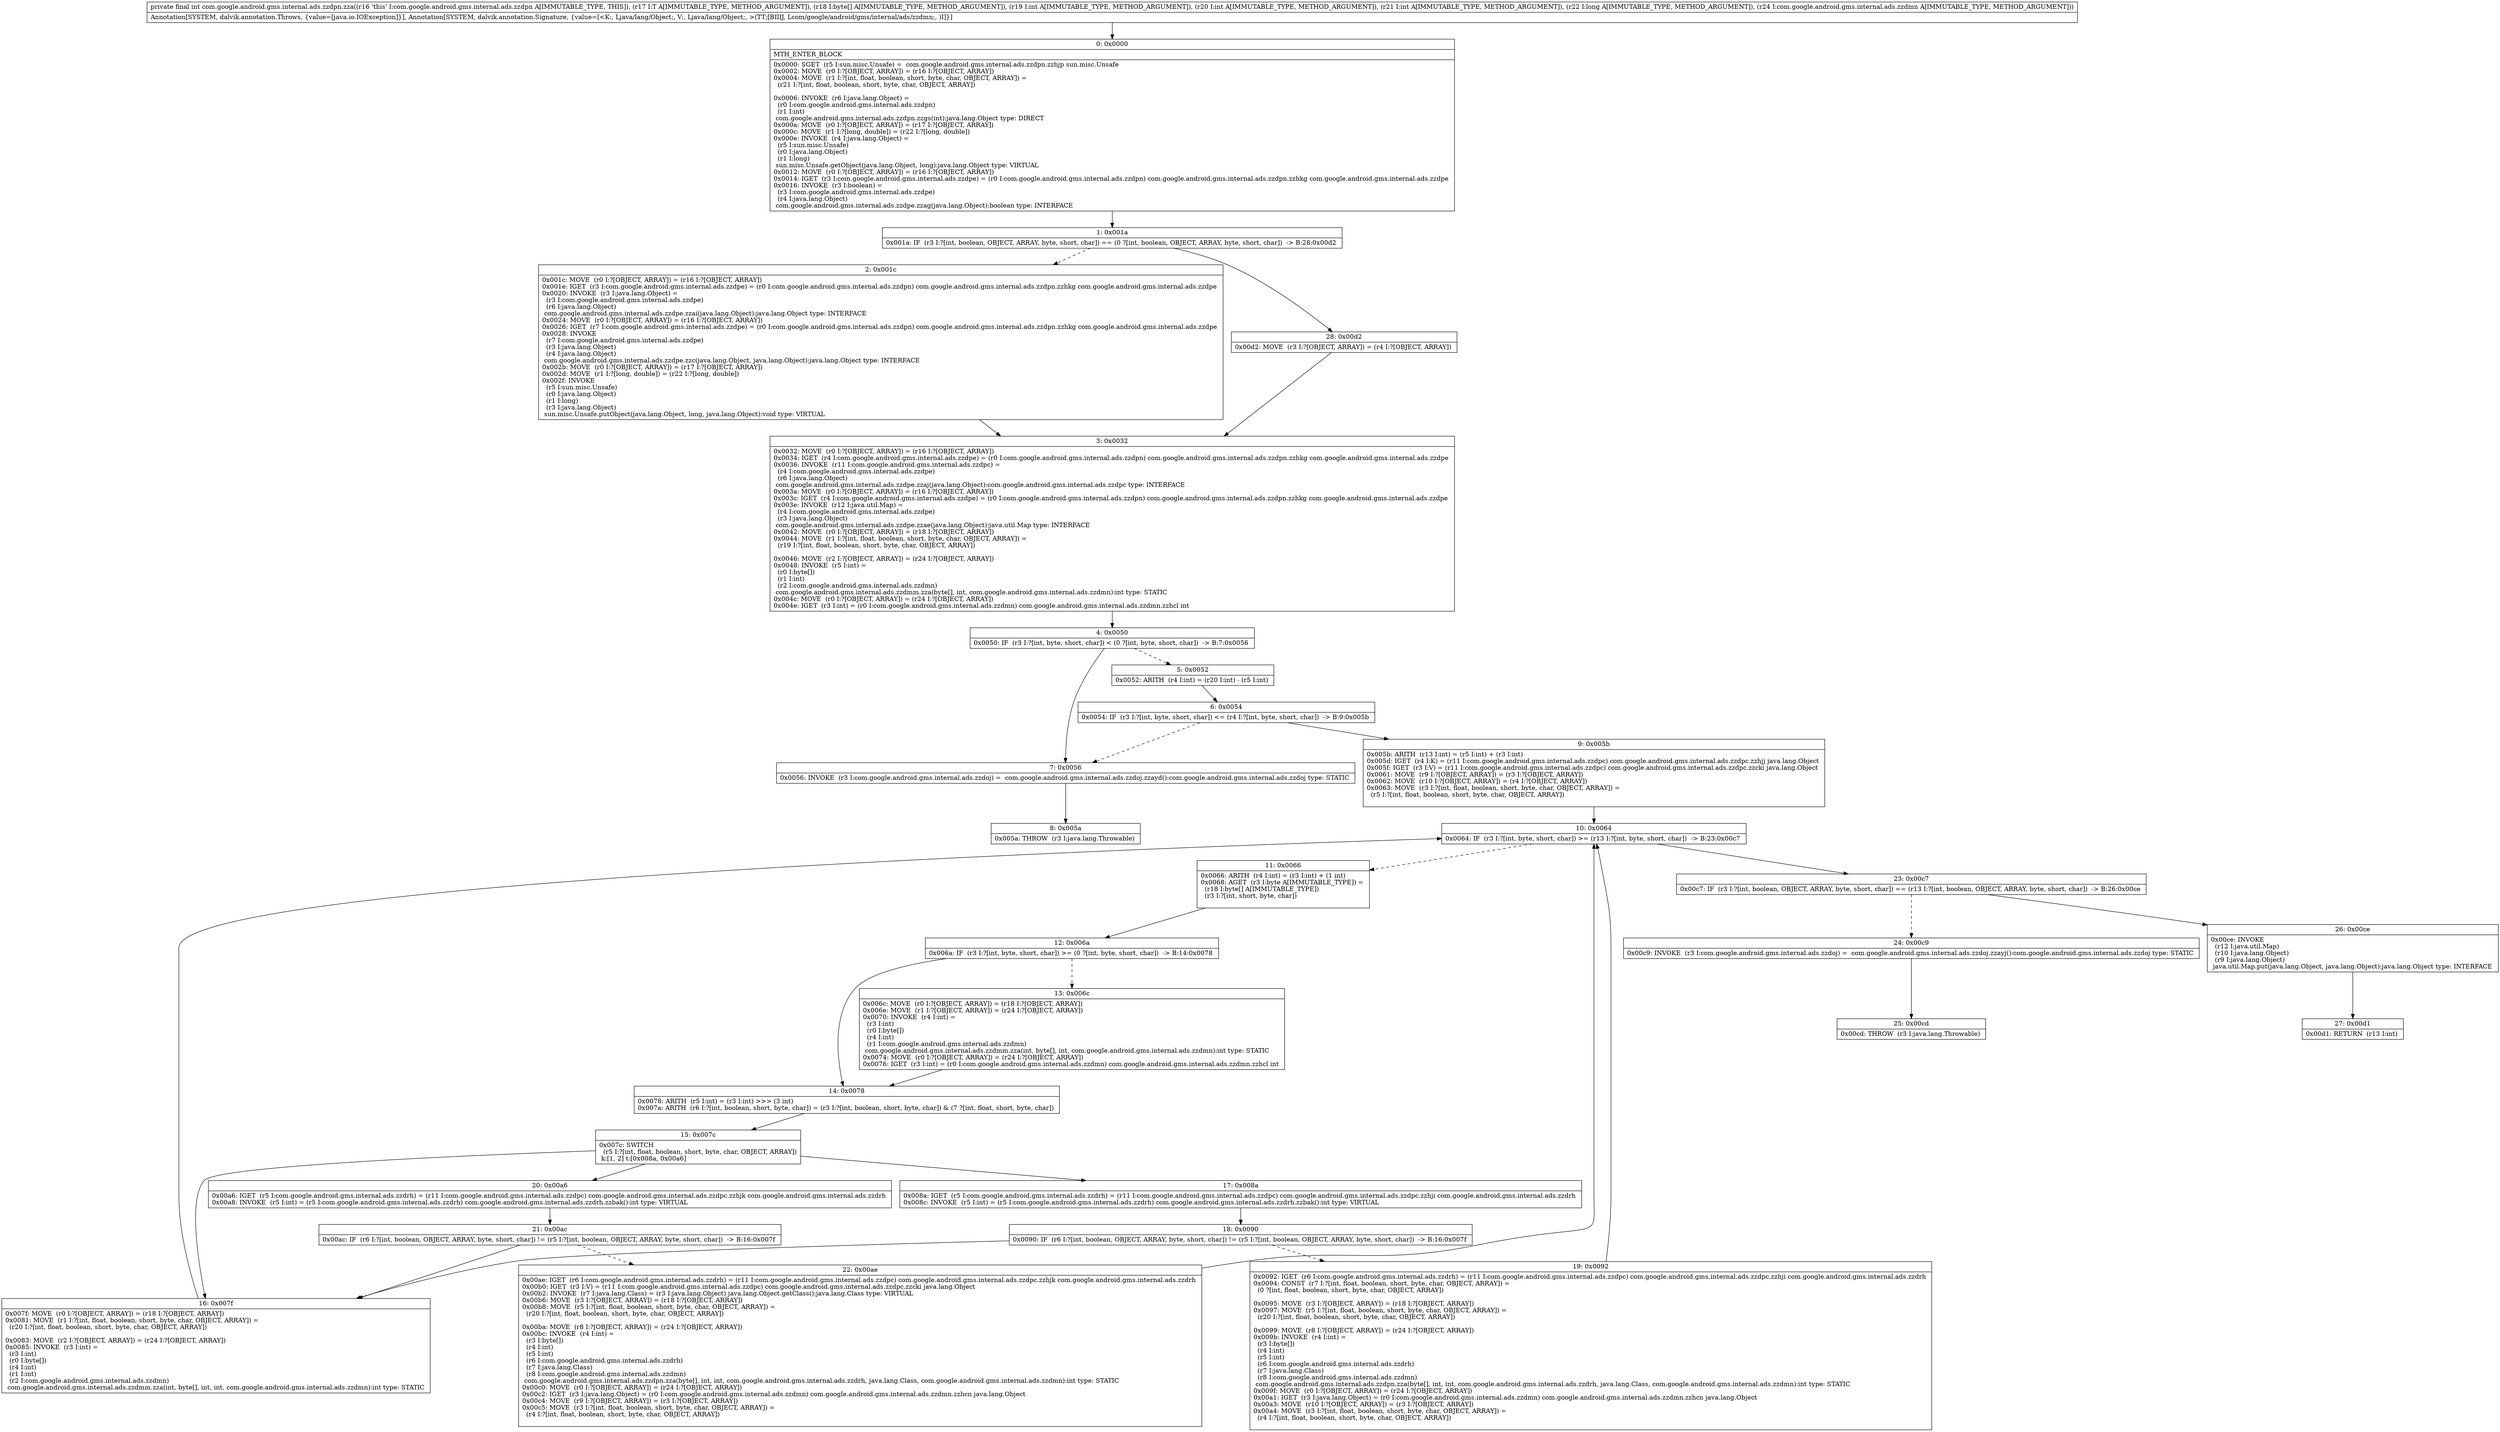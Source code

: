 digraph "CFG forcom.google.android.gms.internal.ads.zzdpn.zza(Ljava\/lang\/Object;[BIIIJLcom\/google\/android\/gms\/internal\/ads\/zzdmn;)I" {
Node_0 [shape=record,label="{0\:\ 0x0000|MTH_ENTER_BLOCK\l|0x0000: SGET  (r5 I:sun.misc.Unsafe) =  com.google.android.gms.internal.ads.zzdpn.zzhjp sun.misc.Unsafe \l0x0002: MOVE  (r0 I:?[OBJECT, ARRAY]) = (r16 I:?[OBJECT, ARRAY]) \l0x0004: MOVE  (r1 I:?[int, float, boolean, short, byte, char, OBJECT, ARRAY]) = \l  (r21 I:?[int, float, boolean, short, byte, char, OBJECT, ARRAY])\l \l0x0006: INVOKE  (r6 I:java.lang.Object) = \l  (r0 I:com.google.android.gms.internal.ads.zzdpn)\l  (r1 I:int)\l com.google.android.gms.internal.ads.zzdpn.zzgs(int):java.lang.Object type: DIRECT \l0x000a: MOVE  (r0 I:?[OBJECT, ARRAY]) = (r17 I:?[OBJECT, ARRAY]) \l0x000c: MOVE  (r1 I:?[long, double]) = (r22 I:?[long, double]) \l0x000e: INVOKE  (r4 I:java.lang.Object) = \l  (r5 I:sun.misc.Unsafe)\l  (r0 I:java.lang.Object)\l  (r1 I:long)\l sun.misc.Unsafe.getObject(java.lang.Object, long):java.lang.Object type: VIRTUAL \l0x0012: MOVE  (r0 I:?[OBJECT, ARRAY]) = (r16 I:?[OBJECT, ARRAY]) \l0x0014: IGET  (r3 I:com.google.android.gms.internal.ads.zzdpe) = (r0 I:com.google.android.gms.internal.ads.zzdpn) com.google.android.gms.internal.ads.zzdpn.zzhkg com.google.android.gms.internal.ads.zzdpe \l0x0016: INVOKE  (r3 I:boolean) = \l  (r3 I:com.google.android.gms.internal.ads.zzdpe)\l  (r4 I:java.lang.Object)\l com.google.android.gms.internal.ads.zzdpe.zzag(java.lang.Object):boolean type: INTERFACE \l}"];
Node_1 [shape=record,label="{1\:\ 0x001a|0x001a: IF  (r3 I:?[int, boolean, OBJECT, ARRAY, byte, short, char]) == (0 ?[int, boolean, OBJECT, ARRAY, byte, short, char])  \-\> B:28:0x00d2 \l}"];
Node_2 [shape=record,label="{2\:\ 0x001c|0x001c: MOVE  (r0 I:?[OBJECT, ARRAY]) = (r16 I:?[OBJECT, ARRAY]) \l0x001e: IGET  (r3 I:com.google.android.gms.internal.ads.zzdpe) = (r0 I:com.google.android.gms.internal.ads.zzdpn) com.google.android.gms.internal.ads.zzdpn.zzhkg com.google.android.gms.internal.ads.zzdpe \l0x0020: INVOKE  (r3 I:java.lang.Object) = \l  (r3 I:com.google.android.gms.internal.ads.zzdpe)\l  (r6 I:java.lang.Object)\l com.google.android.gms.internal.ads.zzdpe.zzai(java.lang.Object):java.lang.Object type: INTERFACE \l0x0024: MOVE  (r0 I:?[OBJECT, ARRAY]) = (r16 I:?[OBJECT, ARRAY]) \l0x0026: IGET  (r7 I:com.google.android.gms.internal.ads.zzdpe) = (r0 I:com.google.android.gms.internal.ads.zzdpn) com.google.android.gms.internal.ads.zzdpn.zzhkg com.google.android.gms.internal.ads.zzdpe \l0x0028: INVOKE  \l  (r7 I:com.google.android.gms.internal.ads.zzdpe)\l  (r3 I:java.lang.Object)\l  (r4 I:java.lang.Object)\l com.google.android.gms.internal.ads.zzdpe.zzc(java.lang.Object, java.lang.Object):java.lang.Object type: INTERFACE \l0x002b: MOVE  (r0 I:?[OBJECT, ARRAY]) = (r17 I:?[OBJECT, ARRAY]) \l0x002d: MOVE  (r1 I:?[long, double]) = (r22 I:?[long, double]) \l0x002f: INVOKE  \l  (r5 I:sun.misc.Unsafe)\l  (r0 I:java.lang.Object)\l  (r1 I:long)\l  (r3 I:java.lang.Object)\l sun.misc.Unsafe.putObject(java.lang.Object, long, java.lang.Object):void type: VIRTUAL \l}"];
Node_3 [shape=record,label="{3\:\ 0x0032|0x0032: MOVE  (r0 I:?[OBJECT, ARRAY]) = (r16 I:?[OBJECT, ARRAY]) \l0x0034: IGET  (r4 I:com.google.android.gms.internal.ads.zzdpe) = (r0 I:com.google.android.gms.internal.ads.zzdpn) com.google.android.gms.internal.ads.zzdpn.zzhkg com.google.android.gms.internal.ads.zzdpe \l0x0036: INVOKE  (r11 I:com.google.android.gms.internal.ads.zzdpc) = \l  (r4 I:com.google.android.gms.internal.ads.zzdpe)\l  (r6 I:java.lang.Object)\l com.google.android.gms.internal.ads.zzdpe.zzaj(java.lang.Object):com.google.android.gms.internal.ads.zzdpc type: INTERFACE \l0x003a: MOVE  (r0 I:?[OBJECT, ARRAY]) = (r16 I:?[OBJECT, ARRAY]) \l0x003c: IGET  (r4 I:com.google.android.gms.internal.ads.zzdpe) = (r0 I:com.google.android.gms.internal.ads.zzdpn) com.google.android.gms.internal.ads.zzdpn.zzhkg com.google.android.gms.internal.ads.zzdpe \l0x003e: INVOKE  (r12 I:java.util.Map) = \l  (r4 I:com.google.android.gms.internal.ads.zzdpe)\l  (r3 I:java.lang.Object)\l com.google.android.gms.internal.ads.zzdpe.zzae(java.lang.Object):java.util.Map type: INTERFACE \l0x0042: MOVE  (r0 I:?[OBJECT, ARRAY]) = (r18 I:?[OBJECT, ARRAY]) \l0x0044: MOVE  (r1 I:?[int, float, boolean, short, byte, char, OBJECT, ARRAY]) = \l  (r19 I:?[int, float, boolean, short, byte, char, OBJECT, ARRAY])\l \l0x0046: MOVE  (r2 I:?[OBJECT, ARRAY]) = (r24 I:?[OBJECT, ARRAY]) \l0x0048: INVOKE  (r5 I:int) = \l  (r0 I:byte[])\l  (r1 I:int)\l  (r2 I:com.google.android.gms.internal.ads.zzdmn)\l com.google.android.gms.internal.ads.zzdmm.zza(byte[], int, com.google.android.gms.internal.ads.zzdmn):int type: STATIC \l0x004c: MOVE  (r0 I:?[OBJECT, ARRAY]) = (r24 I:?[OBJECT, ARRAY]) \l0x004e: IGET  (r3 I:int) = (r0 I:com.google.android.gms.internal.ads.zzdmn) com.google.android.gms.internal.ads.zzdmn.zzhcl int \l}"];
Node_4 [shape=record,label="{4\:\ 0x0050|0x0050: IF  (r3 I:?[int, byte, short, char]) \< (0 ?[int, byte, short, char])  \-\> B:7:0x0056 \l}"];
Node_5 [shape=record,label="{5\:\ 0x0052|0x0052: ARITH  (r4 I:int) = (r20 I:int) \- (r5 I:int) \l}"];
Node_6 [shape=record,label="{6\:\ 0x0054|0x0054: IF  (r3 I:?[int, byte, short, char]) \<= (r4 I:?[int, byte, short, char])  \-\> B:9:0x005b \l}"];
Node_7 [shape=record,label="{7\:\ 0x0056|0x0056: INVOKE  (r3 I:com.google.android.gms.internal.ads.zzdoj) =  com.google.android.gms.internal.ads.zzdoj.zzayd():com.google.android.gms.internal.ads.zzdoj type: STATIC \l}"];
Node_8 [shape=record,label="{8\:\ 0x005a|0x005a: THROW  (r3 I:java.lang.Throwable) \l}"];
Node_9 [shape=record,label="{9\:\ 0x005b|0x005b: ARITH  (r13 I:int) = (r5 I:int) + (r3 I:int) \l0x005d: IGET  (r4 I:K) = (r11 I:com.google.android.gms.internal.ads.zzdpc) com.google.android.gms.internal.ads.zzdpc.zzhjj java.lang.Object \l0x005f: IGET  (r3 I:V) = (r11 I:com.google.android.gms.internal.ads.zzdpc) com.google.android.gms.internal.ads.zzdpc.zzcki java.lang.Object \l0x0061: MOVE  (r9 I:?[OBJECT, ARRAY]) = (r3 I:?[OBJECT, ARRAY]) \l0x0062: MOVE  (r10 I:?[OBJECT, ARRAY]) = (r4 I:?[OBJECT, ARRAY]) \l0x0063: MOVE  (r3 I:?[int, float, boolean, short, byte, char, OBJECT, ARRAY]) = \l  (r5 I:?[int, float, boolean, short, byte, char, OBJECT, ARRAY])\l \l}"];
Node_10 [shape=record,label="{10\:\ 0x0064|0x0064: IF  (r3 I:?[int, byte, short, char]) \>= (r13 I:?[int, byte, short, char])  \-\> B:23:0x00c7 \l}"];
Node_11 [shape=record,label="{11\:\ 0x0066|0x0066: ARITH  (r4 I:int) = (r3 I:int) + (1 int) \l0x0068: AGET  (r3 I:byte A[IMMUTABLE_TYPE]) = \l  (r18 I:byte[] A[IMMUTABLE_TYPE])\l  (r3 I:?[int, short, byte, char])\l \l}"];
Node_12 [shape=record,label="{12\:\ 0x006a|0x006a: IF  (r3 I:?[int, byte, short, char]) \>= (0 ?[int, byte, short, char])  \-\> B:14:0x0078 \l}"];
Node_13 [shape=record,label="{13\:\ 0x006c|0x006c: MOVE  (r0 I:?[OBJECT, ARRAY]) = (r18 I:?[OBJECT, ARRAY]) \l0x006e: MOVE  (r1 I:?[OBJECT, ARRAY]) = (r24 I:?[OBJECT, ARRAY]) \l0x0070: INVOKE  (r4 I:int) = \l  (r3 I:int)\l  (r0 I:byte[])\l  (r4 I:int)\l  (r1 I:com.google.android.gms.internal.ads.zzdmn)\l com.google.android.gms.internal.ads.zzdmm.zza(int, byte[], int, com.google.android.gms.internal.ads.zzdmn):int type: STATIC \l0x0074: MOVE  (r0 I:?[OBJECT, ARRAY]) = (r24 I:?[OBJECT, ARRAY]) \l0x0076: IGET  (r3 I:int) = (r0 I:com.google.android.gms.internal.ads.zzdmn) com.google.android.gms.internal.ads.zzdmn.zzhcl int \l}"];
Node_14 [shape=record,label="{14\:\ 0x0078|0x0078: ARITH  (r5 I:int) = (r3 I:int) \>\>\> (3 int) \l0x007a: ARITH  (r6 I:?[int, boolean, short, byte, char]) = (r3 I:?[int, boolean, short, byte, char]) & (7 ?[int, float, short, byte, char]) \l}"];
Node_15 [shape=record,label="{15\:\ 0x007c|0x007c: SWITCH  \l  (r5 I:?[int, float, boolean, short, byte, char, OBJECT, ARRAY])\l k:[1, 2] t:[0x008a, 0x00a6] \l}"];
Node_16 [shape=record,label="{16\:\ 0x007f|0x007f: MOVE  (r0 I:?[OBJECT, ARRAY]) = (r18 I:?[OBJECT, ARRAY]) \l0x0081: MOVE  (r1 I:?[int, float, boolean, short, byte, char, OBJECT, ARRAY]) = \l  (r20 I:?[int, float, boolean, short, byte, char, OBJECT, ARRAY])\l \l0x0083: MOVE  (r2 I:?[OBJECT, ARRAY]) = (r24 I:?[OBJECT, ARRAY]) \l0x0085: INVOKE  (r3 I:int) = \l  (r3 I:int)\l  (r0 I:byte[])\l  (r4 I:int)\l  (r1 I:int)\l  (r2 I:com.google.android.gms.internal.ads.zzdmn)\l com.google.android.gms.internal.ads.zzdmm.zza(int, byte[], int, int, com.google.android.gms.internal.ads.zzdmn):int type: STATIC \l}"];
Node_17 [shape=record,label="{17\:\ 0x008a|0x008a: IGET  (r5 I:com.google.android.gms.internal.ads.zzdrh) = (r11 I:com.google.android.gms.internal.ads.zzdpc) com.google.android.gms.internal.ads.zzdpc.zzhji com.google.android.gms.internal.ads.zzdrh \l0x008c: INVOKE  (r5 I:int) = (r5 I:com.google.android.gms.internal.ads.zzdrh) com.google.android.gms.internal.ads.zzdrh.zzbak():int type: VIRTUAL \l}"];
Node_18 [shape=record,label="{18\:\ 0x0090|0x0090: IF  (r6 I:?[int, boolean, OBJECT, ARRAY, byte, short, char]) != (r5 I:?[int, boolean, OBJECT, ARRAY, byte, short, char])  \-\> B:16:0x007f \l}"];
Node_19 [shape=record,label="{19\:\ 0x0092|0x0092: IGET  (r6 I:com.google.android.gms.internal.ads.zzdrh) = (r11 I:com.google.android.gms.internal.ads.zzdpc) com.google.android.gms.internal.ads.zzdpc.zzhji com.google.android.gms.internal.ads.zzdrh \l0x0094: CONST  (r7 I:?[int, float, boolean, short, byte, char, OBJECT, ARRAY]) = \l  (0 ?[int, float, boolean, short, byte, char, OBJECT, ARRAY])\l \l0x0095: MOVE  (r3 I:?[OBJECT, ARRAY]) = (r18 I:?[OBJECT, ARRAY]) \l0x0097: MOVE  (r5 I:?[int, float, boolean, short, byte, char, OBJECT, ARRAY]) = \l  (r20 I:?[int, float, boolean, short, byte, char, OBJECT, ARRAY])\l \l0x0099: MOVE  (r8 I:?[OBJECT, ARRAY]) = (r24 I:?[OBJECT, ARRAY]) \l0x009b: INVOKE  (r4 I:int) = \l  (r3 I:byte[])\l  (r4 I:int)\l  (r5 I:int)\l  (r6 I:com.google.android.gms.internal.ads.zzdrh)\l  (r7 I:java.lang.Class)\l  (r8 I:com.google.android.gms.internal.ads.zzdmn)\l com.google.android.gms.internal.ads.zzdpn.zza(byte[], int, int, com.google.android.gms.internal.ads.zzdrh, java.lang.Class, com.google.android.gms.internal.ads.zzdmn):int type: STATIC \l0x009f: MOVE  (r0 I:?[OBJECT, ARRAY]) = (r24 I:?[OBJECT, ARRAY]) \l0x00a1: IGET  (r3 I:java.lang.Object) = (r0 I:com.google.android.gms.internal.ads.zzdmn) com.google.android.gms.internal.ads.zzdmn.zzhcn java.lang.Object \l0x00a3: MOVE  (r10 I:?[OBJECT, ARRAY]) = (r3 I:?[OBJECT, ARRAY]) \l0x00a4: MOVE  (r3 I:?[int, float, boolean, short, byte, char, OBJECT, ARRAY]) = \l  (r4 I:?[int, float, boolean, short, byte, char, OBJECT, ARRAY])\l \l}"];
Node_20 [shape=record,label="{20\:\ 0x00a6|0x00a6: IGET  (r5 I:com.google.android.gms.internal.ads.zzdrh) = (r11 I:com.google.android.gms.internal.ads.zzdpc) com.google.android.gms.internal.ads.zzdpc.zzhjk com.google.android.gms.internal.ads.zzdrh \l0x00a8: INVOKE  (r5 I:int) = (r5 I:com.google.android.gms.internal.ads.zzdrh) com.google.android.gms.internal.ads.zzdrh.zzbak():int type: VIRTUAL \l}"];
Node_21 [shape=record,label="{21\:\ 0x00ac|0x00ac: IF  (r6 I:?[int, boolean, OBJECT, ARRAY, byte, short, char]) != (r5 I:?[int, boolean, OBJECT, ARRAY, byte, short, char])  \-\> B:16:0x007f \l}"];
Node_22 [shape=record,label="{22\:\ 0x00ae|0x00ae: IGET  (r6 I:com.google.android.gms.internal.ads.zzdrh) = (r11 I:com.google.android.gms.internal.ads.zzdpc) com.google.android.gms.internal.ads.zzdpc.zzhjk com.google.android.gms.internal.ads.zzdrh \l0x00b0: IGET  (r3 I:V) = (r11 I:com.google.android.gms.internal.ads.zzdpc) com.google.android.gms.internal.ads.zzdpc.zzcki java.lang.Object \l0x00b2: INVOKE  (r7 I:java.lang.Class) = (r3 I:java.lang.Object) java.lang.Object.getClass():java.lang.Class type: VIRTUAL \l0x00b6: MOVE  (r3 I:?[OBJECT, ARRAY]) = (r18 I:?[OBJECT, ARRAY]) \l0x00b8: MOVE  (r5 I:?[int, float, boolean, short, byte, char, OBJECT, ARRAY]) = \l  (r20 I:?[int, float, boolean, short, byte, char, OBJECT, ARRAY])\l \l0x00ba: MOVE  (r8 I:?[OBJECT, ARRAY]) = (r24 I:?[OBJECT, ARRAY]) \l0x00bc: INVOKE  (r4 I:int) = \l  (r3 I:byte[])\l  (r4 I:int)\l  (r5 I:int)\l  (r6 I:com.google.android.gms.internal.ads.zzdrh)\l  (r7 I:java.lang.Class)\l  (r8 I:com.google.android.gms.internal.ads.zzdmn)\l com.google.android.gms.internal.ads.zzdpn.zza(byte[], int, int, com.google.android.gms.internal.ads.zzdrh, java.lang.Class, com.google.android.gms.internal.ads.zzdmn):int type: STATIC \l0x00c0: MOVE  (r0 I:?[OBJECT, ARRAY]) = (r24 I:?[OBJECT, ARRAY]) \l0x00c2: IGET  (r3 I:java.lang.Object) = (r0 I:com.google.android.gms.internal.ads.zzdmn) com.google.android.gms.internal.ads.zzdmn.zzhcn java.lang.Object \l0x00c4: MOVE  (r9 I:?[OBJECT, ARRAY]) = (r3 I:?[OBJECT, ARRAY]) \l0x00c5: MOVE  (r3 I:?[int, float, boolean, short, byte, char, OBJECT, ARRAY]) = \l  (r4 I:?[int, float, boolean, short, byte, char, OBJECT, ARRAY])\l \l}"];
Node_23 [shape=record,label="{23\:\ 0x00c7|0x00c7: IF  (r3 I:?[int, boolean, OBJECT, ARRAY, byte, short, char]) == (r13 I:?[int, boolean, OBJECT, ARRAY, byte, short, char])  \-\> B:26:0x00ce \l}"];
Node_24 [shape=record,label="{24\:\ 0x00c9|0x00c9: INVOKE  (r3 I:com.google.android.gms.internal.ads.zzdoj) =  com.google.android.gms.internal.ads.zzdoj.zzayj():com.google.android.gms.internal.ads.zzdoj type: STATIC \l}"];
Node_25 [shape=record,label="{25\:\ 0x00cd|0x00cd: THROW  (r3 I:java.lang.Throwable) \l}"];
Node_26 [shape=record,label="{26\:\ 0x00ce|0x00ce: INVOKE  \l  (r12 I:java.util.Map)\l  (r10 I:java.lang.Object)\l  (r9 I:java.lang.Object)\l java.util.Map.put(java.lang.Object, java.lang.Object):java.lang.Object type: INTERFACE \l}"];
Node_27 [shape=record,label="{27\:\ 0x00d1|0x00d1: RETURN  (r13 I:int) \l}"];
Node_28 [shape=record,label="{28\:\ 0x00d2|0x00d2: MOVE  (r3 I:?[OBJECT, ARRAY]) = (r4 I:?[OBJECT, ARRAY]) \l}"];
MethodNode[shape=record,label="{private final int com.google.android.gms.internal.ads.zzdpn.zza((r16 'this' I:com.google.android.gms.internal.ads.zzdpn A[IMMUTABLE_TYPE, THIS]), (r17 I:T A[IMMUTABLE_TYPE, METHOD_ARGUMENT]), (r18 I:byte[] A[IMMUTABLE_TYPE, METHOD_ARGUMENT]), (r19 I:int A[IMMUTABLE_TYPE, METHOD_ARGUMENT]), (r20 I:int A[IMMUTABLE_TYPE, METHOD_ARGUMENT]), (r21 I:int A[IMMUTABLE_TYPE, METHOD_ARGUMENT]), (r22 I:long A[IMMUTABLE_TYPE, METHOD_ARGUMENT]), (r24 I:com.google.android.gms.internal.ads.zzdmn A[IMMUTABLE_TYPE, METHOD_ARGUMENT]))  | Annotation[SYSTEM, dalvik.annotation.Throws, \{value=[java.io.IOException]\}], Annotation[SYSTEM, dalvik.annotation.Signature, \{value=[\<K:, Ljava\/lang\/Object;, V:, Ljava\/lang\/Object;, \>(TT;[BIIIJ, Lcom\/google\/android\/gms\/internal\/ads\/zzdmn;, )I]\}]\l}"];
MethodNode -> Node_0;
Node_0 -> Node_1;
Node_1 -> Node_2[style=dashed];
Node_1 -> Node_28;
Node_2 -> Node_3;
Node_3 -> Node_4;
Node_4 -> Node_5[style=dashed];
Node_4 -> Node_7;
Node_5 -> Node_6;
Node_6 -> Node_7[style=dashed];
Node_6 -> Node_9;
Node_7 -> Node_8;
Node_9 -> Node_10;
Node_10 -> Node_11[style=dashed];
Node_10 -> Node_23;
Node_11 -> Node_12;
Node_12 -> Node_13[style=dashed];
Node_12 -> Node_14;
Node_13 -> Node_14;
Node_14 -> Node_15;
Node_15 -> Node_16;
Node_15 -> Node_17;
Node_15 -> Node_20;
Node_16 -> Node_10;
Node_17 -> Node_18;
Node_18 -> Node_16;
Node_18 -> Node_19[style=dashed];
Node_19 -> Node_10;
Node_20 -> Node_21;
Node_21 -> Node_16;
Node_21 -> Node_22[style=dashed];
Node_22 -> Node_10;
Node_23 -> Node_24[style=dashed];
Node_23 -> Node_26;
Node_24 -> Node_25;
Node_26 -> Node_27;
Node_28 -> Node_3;
}

